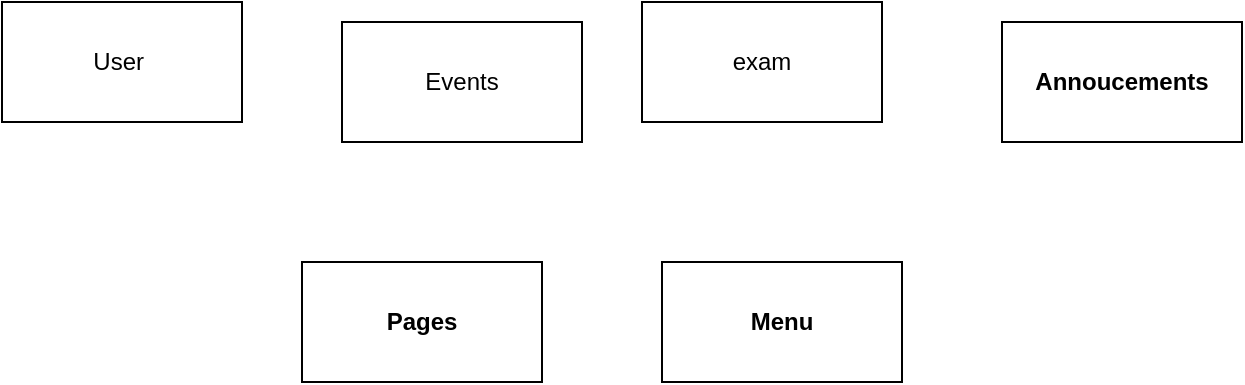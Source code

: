 <mxfile>
    <diagram id="FUhDyBC0CLBbCZO7U6lY" name="components">
        <mxGraphModel dx="1548" dy="451" grid="1" gridSize="10" guides="1" tooltips="1" connect="1" arrows="1" fold="1" page="1" pageScale="1" pageWidth="827" pageHeight="1169" math="0" shadow="0">
            <root>
                <mxCell id="0"/>
                <mxCell id="1" parent="0"/>
                <mxCell id="3" value="User&amp;nbsp;" style="rounded=0;whiteSpace=wrap;html=1;" parent="1" vertex="1">
                    <mxGeometry x="20" y="160" width="120" height="60" as="geometry"/>
                </mxCell>
                <mxCell id="4" value="Events&lt;span style=&quot;color: rgba(0, 0, 0, 0); font-family: monospace; font-size: 0px; text-align: start;&quot;&gt;%3CmxGraphModel%3E%3Croot%3E%3CmxCell%20id%3D%220%22%2F%3E%3CmxCell%20id%3D%221%22%20parent%3D%220%22%2F%3E%3CmxCell%20id%3D%222%22%20value%3D%22User%26amp%3Bnbsp%3B%22%20style%3D%22rounded%3D0%3BwhiteSpace%3Dwrap%3Bhtml%3D1%3B%22%20vertex%3D%221%22%20parent%3D%221%22%3E%3CmxGeometry%20x%3D%22140%22%20y%3D%22180%22%20width%3D%22120%22%20height%3D%2260%22%20as%3D%22geometry%22%2F%3E%3C%2FmxCell%3E%3C%2Froot%3E%3C%2FmxGraphModel%3E&lt;/span&gt;" style="rounded=0;whiteSpace=wrap;html=1;" parent="1" vertex="1">
                    <mxGeometry x="190" y="170" width="120" height="60" as="geometry"/>
                </mxCell>
                <mxCell id="5" value="exam" style="rounded=0;whiteSpace=wrap;html=1;" parent="1" vertex="1">
                    <mxGeometry x="340" y="160" width="120" height="60" as="geometry"/>
                </mxCell>
                <mxCell id="6" value="Annoucements" style="rounded=0;whiteSpace=wrap;html=1;fontStyle=1" parent="1" vertex="1">
                    <mxGeometry x="520" y="170" width="120" height="60" as="geometry"/>
                </mxCell>
                <mxCell id="7" value="Pages" style="rounded=0;whiteSpace=wrap;html=1;fontStyle=1" parent="1" vertex="1">
                    <mxGeometry x="170" y="290" width="120" height="60" as="geometry"/>
                </mxCell>
                <mxCell id="9" value="Menu" style="rounded=0;whiteSpace=wrap;html=1;fontStyle=1" parent="1" vertex="1">
                    <mxGeometry x="350" y="290" width="120" height="60" as="geometry"/>
                </mxCell>
            </root>
        </mxGraphModel>
    </diagram>
    <diagram id="JvR1DJI4EyjkFjBU_wNc" name="entities">
        <mxGraphModel dx="3414" dy="-487" grid="1" gridSize="10" guides="1" tooltips="1" connect="1" arrows="1" fold="1" page="1" pageScale="1" pageWidth="827" pageHeight="1169" math="0" shadow="0">
            <root>
                <mxCell id="0"/>
                <mxCell id="1" parent="0"/>
                <mxCell id="SyRO6831zMrttHA8WsQQ-1" value="user" style="swimlane;fontStyle=0;childLayout=stackLayout;horizontal=1;startSize=26;fillColor=none;horizontalStack=0;resizeParent=1;resizeParentMax=0;resizeLast=0;collapsible=1;marginBottom=0;html=1;" parent="1" vertex="1">
                    <mxGeometry x="-1510" y="1250" width="130" height="200" as="geometry"/>
                </mxCell>
                <mxCell id="SyRO6831zMrttHA8WsQQ-2" value="username" style="text;strokeColor=none;fillColor=none;align=left;verticalAlign=top;spacingLeft=4;spacingRight=4;overflow=hidden;rotatable=0;points=[[0,0.5],[1,0.5]];portConstraint=eastwest;whiteSpace=wrap;html=1;" parent="SyRO6831zMrttHA8WsQQ-1" vertex="1">
                    <mxGeometry y="26" width="130" height="26" as="geometry"/>
                </mxCell>
                <mxCell id="SyRO6831zMrttHA8WsQQ-3" value="password" style="text;strokeColor=none;fillColor=none;align=left;verticalAlign=top;spacingLeft=4;spacingRight=4;overflow=hidden;rotatable=0;points=[[0,0.5],[1,0.5]];portConstraint=eastwest;whiteSpace=wrap;html=1;" parent="SyRO6831zMrttHA8WsQQ-1" vertex="1">
                    <mxGeometry y="52" width="130" height="26" as="geometry"/>
                </mxCell>
                <mxCell id="SyRO6831zMrttHA8WsQQ-4" value="name" style="text;strokeColor=none;fillColor=none;align=left;verticalAlign=top;spacingLeft=4;spacingRight=4;overflow=hidden;rotatable=0;points=[[0,0.5],[1,0.5]];portConstraint=eastwest;whiteSpace=wrap;html=1;" parent="SyRO6831zMrttHA8WsQQ-1" vertex="1">
                    <mxGeometry y="78" width="130" height="32" as="geometry"/>
                </mxCell>
                <mxCell id="5vhTUc3TwEVnqK4-RUpl-10" value="email" style="text;strokeColor=none;fillColor=none;align=left;verticalAlign=top;spacingLeft=4;spacingRight=4;overflow=hidden;rotatable=0;points=[[0,0.5],[1,0.5]];portConstraint=eastwest;whiteSpace=wrap;html=1;" parent="SyRO6831zMrttHA8WsQQ-1" vertex="1">
                    <mxGeometry y="110" width="130" height="30" as="geometry"/>
                </mxCell>
                <mxCell id="5vhTUc3TwEVnqK4-RUpl-23" value="Id" style="text;strokeColor=none;fillColor=none;align=left;verticalAlign=top;spacingLeft=4;spacingRight=4;overflow=hidden;rotatable=0;points=[[0,0.5],[1,0.5]];portConstraint=eastwest;whiteSpace=wrap;html=1;" parent="SyRO6831zMrttHA8WsQQ-1" vertex="1">
                    <mxGeometry y="140" width="130" height="30" as="geometry"/>
                </mxCell>
                <mxCell id="5vhTUc3TwEVnqK4-RUpl-36" value="orgId" style="text;strokeColor=none;fillColor=none;align=left;verticalAlign=top;spacingLeft=4;spacingRight=4;overflow=hidden;rotatable=0;points=[[0,0.5],[1,0.5]];portConstraint=eastwest;whiteSpace=wrap;html=1;" parent="SyRO6831zMrttHA8WsQQ-1" vertex="1">
                    <mxGeometry y="170" width="130" height="30" as="geometry"/>
                </mxCell>
                <mxCell id="5vhTUc3TwEVnqK4-RUpl-1" value="Events" style="swimlane;fontStyle=0;childLayout=stackLayout;horizontal=1;startSize=26;fillColor=none;horizontalStack=0;resizeParent=1;resizeParentMax=0;resizeLast=0;collapsible=1;marginBottom=0;html=1;" parent="1" vertex="1">
                    <mxGeometry x="-1260" y="1250" width="130" height="182" as="geometry"/>
                </mxCell>
                <mxCell id="5vhTUc3TwEVnqK4-RUpl-2" value="id" style="text;strokeColor=none;fillColor=none;align=left;verticalAlign=top;spacingLeft=4;spacingRight=4;overflow=hidden;rotatable=0;points=[[0,0.5],[1,0.5]];portConstraint=eastwest;whiteSpace=wrap;html=1;" parent="5vhTUc3TwEVnqK4-RUpl-1" vertex="1">
                    <mxGeometry y="26" width="130" height="26" as="geometry"/>
                </mxCell>
                <mxCell id="5vhTUc3TwEVnqK4-RUpl-3" value="title" style="text;strokeColor=none;fillColor=none;align=left;verticalAlign=top;spacingLeft=4;spacingRight=4;overflow=hidden;rotatable=0;points=[[0,0.5],[1,0.5]];portConstraint=eastwest;whiteSpace=wrap;html=1;" parent="5vhTUc3TwEVnqK4-RUpl-1" vertex="1">
                    <mxGeometry y="52" width="130" height="26" as="geometry"/>
                </mxCell>
                <mxCell id="5vhTUc3TwEVnqK4-RUpl-4" value="description" style="text;strokeColor=none;fillColor=none;align=left;verticalAlign=top;spacingLeft=4;spacingRight=4;overflow=hidden;rotatable=0;points=[[0,0.5],[1,0.5]];portConstraint=eastwest;whiteSpace=wrap;html=1;" parent="5vhTUc3TwEVnqK4-RUpl-1" vertex="1">
                    <mxGeometry y="78" width="130" height="26" as="geometry"/>
                </mxCell>
                <mxCell id="5vhTUc3TwEVnqK4-RUpl-12" value="startdate" style="text;strokeColor=none;fillColor=none;align=left;verticalAlign=top;spacingLeft=4;spacingRight=4;overflow=hidden;rotatable=0;points=[[0,0.5],[1,0.5]];portConstraint=eastwest;whiteSpace=wrap;html=1;" parent="5vhTUc3TwEVnqK4-RUpl-1" vertex="1">
                    <mxGeometry y="104" width="130" height="26" as="geometry"/>
                </mxCell>
                <mxCell id="5vhTUc3TwEVnqK4-RUpl-13" value="enddate" style="text;strokeColor=none;fillColor=none;align=left;verticalAlign=top;spacingLeft=4;spacingRight=4;overflow=hidden;rotatable=0;points=[[0,0.5],[1,0.5]];portConstraint=eastwest;whiteSpace=wrap;html=1;" parent="5vhTUc3TwEVnqK4-RUpl-1" vertex="1">
                    <mxGeometry y="130" width="130" height="26" as="geometry"/>
                </mxCell>
                <mxCell id="5vhTUc3TwEVnqK4-RUpl-37" value="orgId" style="text;strokeColor=none;fillColor=none;align=left;verticalAlign=top;spacingLeft=4;spacingRight=4;overflow=hidden;rotatable=0;points=[[0,0.5],[1,0.5]];portConstraint=eastwest;whiteSpace=wrap;html=1;" parent="5vhTUc3TwEVnqK4-RUpl-1" vertex="1">
                    <mxGeometry y="156" width="130" height="26" as="geometry"/>
                </mxCell>
                <mxCell id="5vhTUc3TwEVnqK4-RUpl-24" value="Anoucement" style="swimlane;fontStyle=0;childLayout=stackLayout;horizontal=1;startSize=26;fillColor=none;horizontalStack=0;resizeParent=1;resizeParentMax=0;resizeLast=0;collapsible=1;marginBottom=0;html=1;" parent="1" vertex="1">
                    <mxGeometry x="-990" y="1250" width="130" height="182" as="geometry"/>
                </mxCell>
                <mxCell id="5vhTUc3TwEVnqK4-RUpl-25" value="id" style="text;strokeColor=none;fillColor=none;align=left;verticalAlign=top;spacingLeft=4;spacingRight=4;overflow=hidden;rotatable=0;points=[[0,0.5],[1,0.5]];portConstraint=eastwest;whiteSpace=wrap;html=1;" parent="5vhTUc3TwEVnqK4-RUpl-24" vertex="1">
                    <mxGeometry y="26" width="130" height="26" as="geometry"/>
                </mxCell>
                <mxCell id="5vhTUc3TwEVnqK4-RUpl-26" value="title" style="text;strokeColor=none;fillColor=none;align=left;verticalAlign=top;spacingLeft=4;spacingRight=4;overflow=hidden;rotatable=0;points=[[0,0.5],[1,0.5]];portConstraint=eastwest;whiteSpace=wrap;html=1;" parent="5vhTUc3TwEVnqK4-RUpl-24" vertex="1">
                    <mxGeometry y="52" width="130" height="26" as="geometry"/>
                </mxCell>
                <mxCell id="5vhTUc3TwEVnqK4-RUpl-27" value="description" style="text;strokeColor=none;fillColor=none;align=left;verticalAlign=top;spacingLeft=4;spacingRight=4;overflow=hidden;rotatable=0;points=[[0,0.5],[1,0.5]];portConstraint=eastwest;whiteSpace=wrap;html=1;" parent="5vhTUc3TwEVnqK4-RUpl-24" vertex="1">
                    <mxGeometry y="78" width="130" height="26" as="geometry"/>
                </mxCell>
                <mxCell id="5vhTUc3TwEVnqK4-RUpl-28" value="startdate" style="text;strokeColor=none;fillColor=none;align=left;verticalAlign=top;spacingLeft=4;spacingRight=4;overflow=hidden;rotatable=0;points=[[0,0.5],[1,0.5]];portConstraint=eastwest;whiteSpace=wrap;html=1;" parent="5vhTUc3TwEVnqK4-RUpl-24" vertex="1">
                    <mxGeometry y="104" width="130" height="26" as="geometry"/>
                </mxCell>
                <mxCell id="5vhTUc3TwEVnqK4-RUpl-38" value="enddate" style="text;strokeColor=none;fillColor=none;align=left;verticalAlign=top;spacingLeft=4;spacingRight=4;overflow=hidden;rotatable=0;points=[[0,0.5],[1,0.5]];portConstraint=eastwest;whiteSpace=wrap;html=1;" parent="5vhTUc3TwEVnqK4-RUpl-24" vertex="1">
                    <mxGeometry y="130" width="130" height="26" as="geometry"/>
                </mxCell>
                <mxCell id="5vhTUc3TwEVnqK4-RUpl-29" value="orgId" style="text;strokeColor=none;fillColor=none;align=left;verticalAlign=top;spacingLeft=4;spacingRight=4;overflow=hidden;rotatable=0;points=[[0,0.5],[1,0.5]];portConstraint=eastwest;whiteSpace=wrap;html=1;" parent="5vhTUc3TwEVnqK4-RUpl-24" vertex="1">
                    <mxGeometry y="156" width="130" height="26" as="geometry"/>
                </mxCell>
                <mxCell id="5vhTUc3TwEVnqK4-RUpl-30" value="Organiztion" style="swimlane;fontStyle=0;childLayout=stackLayout;horizontal=1;startSize=30;horizontalStack=0;resizeParent=1;resizeParentMax=0;resizeLast=0;collapsible=1;marginBottom=0;whiteSpace=wrap;html=1;" parent="1" vertex="1">
                    <mxGeometry x="-1580" y="1520" width="140" height="150" as="geometry"/>
                </mxCell>
                <mxCell id="5vhTUc3TwEVnqK4-RUpl-31" value="id" style="text;strokeColor=none;fillColor=none;align=left;verticalAlign=middle;spacingLeft=4;spacingRight=4;overflow=hidden;points=[[0,0.5],[1,0.5]];portConstraint=eastwest;rotatable=0;whiteSpace=wrap;html=1;" parent="5vhTUc3TwEVnqK4-RUpl-30" vertex="1">
                    <mxGeometry y="30" width="140" height="30" as="geometry"/>
                </mxCell>
                <mxCell id="5vhTUc3TwEVnqK4-RUpl-32" value="name" style="text;strokeColor=none;fillColor=none;align=left;verticalAlign=middle;spacingLeft=4;spacingRight=4;overflow=hidden;points=[[0,0.5],[1,0.5]];portConstraint=eastwest;rotatable=0;whiteSpace=wrap;html=1;" parent="5vhTUc3TwEVnqK4-RUpl-30" vertex="1">
                    <mxGeometry y="60" width="140" height="30" as="geometry"/>
                </mxCell>
                <mxCell id="5vhTUc3TwEVnqK4-RUpl-33" value="address" style="text;strokeColor=none;fillColor=none;align=left;verticalAlign=middle;spacingLeft=4;spacingRight=4;overflow=hidden;points=[[0,0.5],[1,0.5]];portConstraint=eastwest;rotatable=0;whiteSpace=wrap;html=1;" parent="5vhTUc3TwEVnqK4-RUpl-30" vertex="1">
                    <mxGeometry y="90" width="140" height="30" as="geometry"/>
                </mxCell>
                <mxCell id="5vhTUc3TwEVnqK4-RUpl-34" value="logo" style="text;strokeColor=none;fillColor=none;align=left;verticalAlign=middle;spacingLeft=4;spacingRight=4;overflow=hidden;points=[[0,0.5],[1,0.5]];portConstraint=eastwest;rotatable=0;whiteSpace=wrap;html=1;" parent="5vhTUc3TwEVnqK4-RUpl-30" vertex="1">
                    <mxGeometry y="120" width="140" height="30" as="geometry"/>
                </mxCell>
                <mxCell id="5vhTUc3TwEVnqK4-RUpl-39" value="Pages" style="swimlane;fontStyle=0;childLayout=stackLayout;horizontal=1;startSize=30;horizontalStack=0;resizeParent=1;resizeParentMax=0;resizeLast=0;collapsible=1;marginBottom=0;whiteSpace=wrap;html=1;" parent="1" vertex="1">
                    <mxGeometry x="-1360" y="1500" width="140" height="150" as="geometry"/>
                </mxCell>
                <mxCell id="5vhTUc3TwEVnqK4-RUpl-40" value="id" style="text;strokeColor=none;fillColor=none;align=left;verticalAlign=middle;spacingLeft=4;spacingRight=4;overflow=hidden;points=[[0,0.5],[1,0.5]];portConstraint=eastwest;rotatable=0;whiteSpace=wrap;html=1;" parent="5vhTUc3TwEVnqK4-RUpl-39" vertex="1">
                    <mxGeometry y="30" width="140" height="30" as="geometry"/>
                </mxCell>
                <mxCell id="5vhTUc3TwEVnqK4-RUpl-41" value="title" style="text;strokeColor=none;fillColor=none;align=left;verticalAlign=middle;spacingLeft=4;spacingRight=4;overflow=hidden;points=[[0,0.5],[1,0.5]];portConstraint=eastwest;rotatable=0;whiteSpace=wrap;html=1;" parent="5vhTUc3TwEVnqK4-RUpl-39" vertex="1">
                    <mxGeometry y="60" width="140" height="30" as="geometry"/>
                </mxCell>
                <mxCell id="5vhTUc3TwEVnqK4-RUpl-42" value="orgId" style="text;strokeColor=none;fillColor=none;align=left;verticalAlign=middle;spacingLeft=4;spacingRight=4;overflow=hidden;points=[[0,0.5],[1,0.5]];portConstraint=eastwest;rotatable=0;whiteSpace=wrap;html=1;" parent="5vhTUc3TwEVnqK4-RUpl-39" vertex="1">
                    <mxGeometry y="90" width="140" height="30" as="geometry"/>
                </mxCell>
                <mxCell id="5vhTUc3TwEVnqK4-RUpl-43" value="content" style="text;strokeColor=none;fillColor=none;align=left;verticalAlign=middle;spacingLeft=4;spacingRight=4;overflow=hidden;points=[[0,0.5],[1,0.5]];portConstraint=eastwest;rotatable=0;whiteSpace=wrap;html=1;" parent="5vhTUc3TwEVnqK4-RUpl-39" vertex="1">
                    <mxGeometry y="120" width="140" height="30" as="geometry"/>
                </mxCell>
                <mxCell id="5vhTUc3TwEVnqK4-RUpl-44" value="Menu" style="swimlane;fontStyle=0;childLayout=stackLayout;horizontal=1;startSize=30;horizontalStack=0;resizeParent=1;resizeParentMax=0;resizeLast=0;collapsible=1;marginBottom=0;whiteSpace=wrap;html=1;" parent="1" vertex="1">
                    <mxGeometry x="-1140" y="1510" width="140" height="270" as="geometry"/>
                </mxCell>
                <mxCell id="5vhTUc3TwEVnqK4-RUpl-45" value="id" style="text;strokeColor=none;fillColor=none;align=left;verticalAlign=middle;spacingLeft=4;spacingRight=4;overflow=hidden;points=[[0,0.5],[1,0.5]];portConstraint=eastwest;rotatable=0;whiteSpace=wrap;html=1;" parent="5vhTUc3TwEVnqK4-RUpl-44" vertex="1">
                    <mxGeometry y="30" width="140" height="30" as="geometry"/>
                </mxCell>
                <mxCell id="5vhTUc3TwEVnqK4-RUpl-46" value="title" style="text;strokeColor=none;fillColor=none;align=left;verticalAlign=middle;spacingLeft=4;spacingRight=4;overflow=hidden;points=[[0,0.5],[1,0.5]];portConstraint=eastwest;rotatable=0;whiteSpace=wrap;html=1;" parent="5vhTUc3TwEVnqK4-RUpl-44" vertex="1">
                    <mxGeometry y="60" width="140" height="30" as="geometry"/>
                </mxCell>
                <mxCell id="KH_9GQySOoyihotzyyOX-2" value="isRoot" style="text;strokeColor=none;fillColor=none;align=left;verticalAlign=middle;spacingLeft=4;spacingRight=4;overflow=hidden;points=[[0,0.5],[1,0.5]];portConstraint=eastwest;rotatable=0;whiteSpace=wrap;html=1;" vertex="1" parent="5vhTUc3TwEVnqK4-RUpl-44">
                    <mxGeometry y="90" width="140" height="30" as="geometry"/>
                </mxCell>
                <mxCell id="5vhTUc3TwEVnqK4-RUpl-47" value="discription" style="text;strokeColor=none;fillColor=none;align=left;verticalAlign=middle;spacingLeft=4;spacingRight=4;overflow=hidden;points=[[0,0.5],[1,0.5]];portConstraint=eastwest;rotatable=0;whiteSpace=wrap;html=1;" parent="5vhTUc3TwEVnqK4-RUpl-44" vertex="1">
                    <mxGeometry y="120" width="140" height="30" as="geometry"/>
                </mxCell>
                <mxCell id="5vhTUc3TwEVnqK4-RUpl-48" value="pageid" style="text;strokeColor=none;fillColor=none;align=left;verticalAlign=middle;spacingLeft=4;spacingRight=4;overflow=hidden;points=[[0,0.5],[1,0.5]];portConstraint=eastwest;rotatable=0;whiteSpace=wrap;html=1;" parent="5vhTUc3TwEVnqK4-RUpl-44" vertex="1">
                    <mxGeometry y="150" width="140" height="30" as="geometry"/>
                </mxCell>
                <mxCell id="KH_9GQySOoyihotzyyOX-1" value="linkId" style="text;strokeColor=none;fillColor=none;align=left;verticalAlign=middle;spacingLeft=4;spacingRight=4;overflow=hidden;points=[[0,0.5],[1,0.5]];portConstraint=eastwest;rotatable=0;whiteSpace=wrap;html=1;" vertex="1" parent="5vhTUc3TwEVnqK4-RUpl-44">
                    <mxGeometry y="180" width="140" height="30" as="geometry"/>
                </mxCell>
                <mxCell id="KH_9GQySOoyihotzyyOX-8" style="edgeStyle=none;html=1;entryX=0;entryY=0.5;entryDx=0;entryDy=0;exitX=0;exitY=0.5;exitDx=0;exitDy=0;" edge="1" parent="5vhTUc3TwEVnqK4-RUpl-44" source="5vhTUc3TwEVnqK4-RUpl-49" target="5vhTUc3TwEVnqK4-RUpl-45">
                    <mxGeometry relative="1" as="geometry">
                        <Array as="points">
                            <mxPoint x="-50" y="225"/>
                            <mxPoint x="-50" y="130"/>
                            <mxPoint x="-40" y="40"/>
                        </Array>
                    </mxGeometry>
                </mxCell>
                <mxCell id="5vhTUc3TwEVnqK4-RUpl-49" value="parentid" style="text;strokeColor=none;fillColor=none;align=left;verticalAlign=middle;spacingLeft=4;spacingRight=4;overflow=hidden;points=[[0,0.5],[1,0.5]];portConstraint=eastwest;rotatable=0;whiteSpace=wrap;html=1;" parent="5vhTUc3TwEVnqK4-RUpl-44" vertex="1">
                    <mxGeometry y="210" width="140" height="30" as="geometry"/>
                </mxCell>
                <mxCell id="5vhTUc3TwEVnqK4-RUpl-50" value="orgId" style="text;strokeColor=none;fillColor=none;align=left;verticalAlign=middle;spacingLeft=4;spacingRight=4;overflow=hidden;points=[[0,0.5],[1,0.5]];portConstraint=eastwest;rotatable=0;whiteSpace=wrap;html=1;" parent="5vhTUc3TwEVnqK4-RUpl-44" vertex="1">
                    <mxGeometry y="240" width="140" height="30" as="geometry"/>
                </mxCell>
                <mxCell id="KH_9GQySOoyihotzyyOX-3" style="edgeStyle=none;html=1;exitX=0;exitY=0.5;exitDx=0;exitDy=0;" edge="1" parent="1" source="5vhTUc3TwEVnqK4-RUpl-31" target="5vhTUc3TwEVnqK4-RUpl-36">
                    <mxGeometry relative="1" as="geometry">
                        <Array as="points">
                            <mxPoint x="-1620" y="1560"/>
                            <mxPoint x="-1620" y="1440"/>
                        </Array>
                    </mxGeometry>
                </mxCell>
                <mxCell id="KH_9GQySOoyihotzyyOX-4" style="edgeStyle=none;html=1;exitX=0;exitY=0.5;exitDx=0;exitDy=0;entryX=0.7;entryY=1.078;entryDx=0;entryDy=0;entryPerimeter=0;" edge="1" parent="1" source="5vhTUc3TwEVnqK4-RUpl-42" target="5vhTUc3TwEVnqK4-RUpl-36">
                    <mxGeometry relative="1" as="geometry">
                        <Array as="points">
                            <mxPoint x="-1420" y="1600"/>
                        </Array>
                    </mxGeometry>
                </mxCell>
                <mxCell id="KH_9GQySOoyihotzyyOX-5" style="edgeStyle=none;html=1;" edge="1" parent="1" source="5vhTUc3TwEVnqK4-RUpl-37" target="5vhTUc3TwEVnqK4-RUpl-36">
                    <mxGeometry relative="1" as="geometry"/>
                </mxCell>
                <mxCell id="KH_9GQySOoyihotzyyOX-6" style="edgeStyle=none;html=1;entryX=0.992;entryY=1.045;entryDx=0;entryDy=0;entryPerimeter=0;" edge="1" parent="1" source="5vhTUc3TwEVnqK4-RUpl-29" target="5vhTUc3TwEVnqK4-RUpl-36">
                    <mxGeometry relative="1" as="geometry">
                        <Array as="points">
                            <mxPoint x="-920" y="1460"/>
                        </Array>
                    </mxGeometry>
                </mxCell>
                <mxCell id="KH_9GQySOoyihotzyyOX-7" style="edgeStyle=none;html=1;entryX=0.531;entryY=1.078;entryDx=0;entryDy=0;entryPerimeter=0;" edge="1" parent="1" source="5vhTUc3TwEVnqK4-RUpl-50" target="5vhTUc3TwEVnqK4-RUpl-36">
                    <mxGeometry relative="1" as="geometry">
                        <Array as="points">
                            <mxPoint x="-1410" y="1760"/>
                        </Array>
                    </mxGeometry>
                </mxCell>
                <mxCell id="KH_9GQySOoyihotzyyOX-9" style="edgeStyle=none;html=1;entryX=0;entryY=0.5;entryDx=0;entryDy=0;" edge="1" parent="1" source="5vhTUc3TwEVnqK4-RUpl-48" target="5vhTUc3TwEVnqK4-RUpl-40">
                    <mxGeometry relative="1" as="geometry">
                        <Array as="points">
                            <mxPoint x="-1400" y="1680"/>
                            <mxPoint x="-1400" y="1540"/>
                        </Array>
                    </mxGeometry>
                </mxCell>
                <mxCell id="KH_9GQySOoyihotzyyOX-10" value="Links" style="swimlane;fontStyle=0;childLayout=stackLayout;horizontal=1;startSize=30;horizontalStack=0;resizeParent=1;resizeParentMax=0;resizeLast=0;collapsible=1;marginBottom=0;whiteSpace=wrap;html=1;" vertex="1" parent="1">
                    <mxGeometry x="-1100" y="1870" width="140" height="150" as="geometry"/>
                </mxCell>
                <mxCell id="KH_9GQySOoyihotzyyOX-11" value="id" style="text;strokeColor=none;fillColor=none;align=left;verticalAlign=middle;spacingLeft=4;spacingRight=4;overflow=hidden;points=[[0,0.5],[1,0.5]];portConstraint=eastwest;rotatable=0;whiteSpace=wrap;html=1;" vertex="1" parent="KH_9GQySOoyihotzyyOX-10">
                    <mxGeometry y="30" width="140" height="30" as="geometry"/>
                </mxCell>
                <mxCell id="KH_9GQySOoyihotzyyOX-12" value="title" style="text;strokeColor=none;fillColor=none;align=left;verticalAlign=middle;spacingLeft=4;spacingRight=4;overflow=hidden;points=[[0,0.5],[1,0.5]];portConstraint=eastwest;rotatable=0;whiteSpace=wrap;html=1;" vertex="1" parent="KH_9GQySOoyihotzyyOX-10">
                    <mxGeometry y="60" width="140" height="30" as="geometry"/>
                </mxCell>
                <mxCell id="KH_9GQySOoyihotzyyOX-13" value="orgId" style="text;strokeColor=none;fillColor=none;align=left;verticalAlign=middle;spacingLeft=4;spacingRight=4;overflow=hidden;points=[[0,0.5],[1,0.5]];portConstraint=eastwest;rotatable=0;whiteSpace=wrap;html=1;" vertex="1" parent="KH_9GQySOoyihotzyyOX-10">
                    <mxGeometry y="90" width="140" height="30" as="geometry"/>
                </mxCell>
                <mxCell id="KH_9GQySOoyihotzyyOX-14" value="link" style="text;strokeColor=none;fillColor=none;align=left;verticalAlign=middle;spacingLeft=4;spacingRight=4;overflow=hidden;points=[[0,0.5],[1,0.5]];portConstraint=eastwest;rotatable=0;whiteSpace=wrap;html=1;" vertex="1" parent="KH_9GQySOoyihotzyyOX-10">
                    <mxGeometry y="120" width="140" height="30" as="geometry"/>
                </mxCell>
                <mxCell id="KH_9GQySOoyihotzyyOX-15" style="edgeStyle=none;html=1;entryX=0;entryY=0.5;entryDx=0;entryDy=0;exitX=0;exitY=0.5;exitDx=0;exitDy=0;" edge="1" parent="1" source="KH_9GQySOoyihotzyyOX-1" target="KH_9GQySOoyihotzyyOX-11">
                    <mxGeometry relative="1" as="geometry">
                        <Array as="points">
                            <mxPoint x="-1160" y="1710"/>
                            <mxPoint x="-1160" y="1915"/>
                        </Array>
                    </mxGeometry>
                </mxCell>
            </root>
        </mxGraphModel>
    </diagram>
</mxfile>